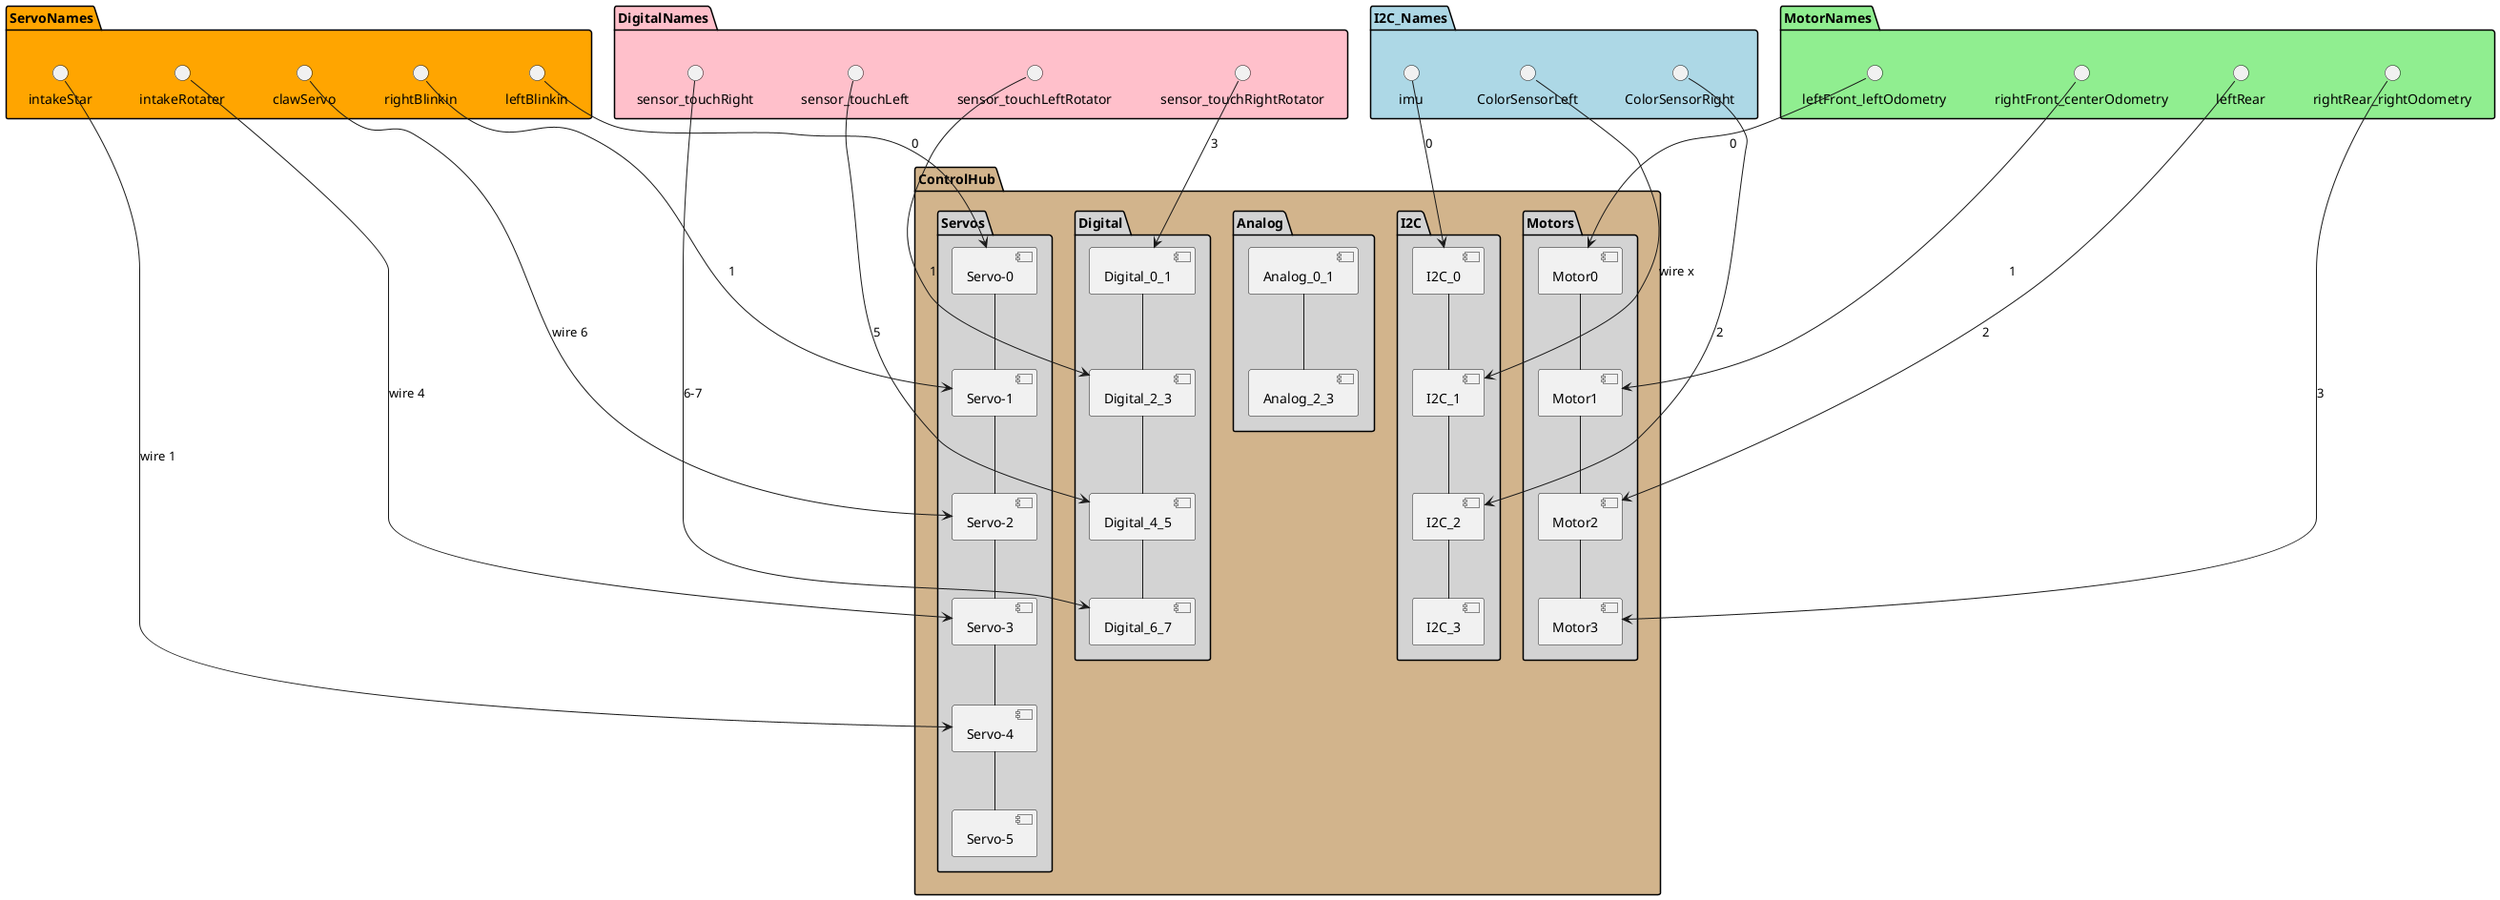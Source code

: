 @startuml


package ControlHub #Tan {
  package Motors #LightGrey {
    [Motor0] -- [Motor1]
    [Motor1] -- [Motor2]
    [Motor2] -- [Motor3]
  }

  package Servos #LightGrey {
   [Servo-0] -- [Servo-1]
   [Servo-1] -- [Servo-2]
   [Servo-2] -- [Servo-3]
   [Servo-3] -- [Servo-4]
   [Servo-4] -- [Servo-5]
  }

  package Analog #LightGrey {
   [Analog_0_1] -- [Analog_2_3]
  }

  package Digital #LightGrey {
   [Digital_0_1] -- [Digital_2_3]
   [Digital_2_3] -- [Digital_4_5]
   [Digital_4_5] -- [Digital_6_7]
  }

  package I2C #LightGrey {
   [I2C_0] -- [I2C_1]
   [I2C_1] -- [I2C_2]
   [I2C_2] -- [I2C_3]

  }
}

package MotorNames #LightGreen {
  () "leftFront_leftOdometry" --> [Motor0] : 0
  () "rightFront_centerOdometry" --> [Motor1] : 1
  () "leftRear" --> [Motor2] : 2
  () "rightRear_rightOdometry" --> [Motor3] : 3
}

package ServoNames #Orange {
  () "leftBlinkin" --> [Servo-0] : 0
  () "rightBlinkin" --> [Servo-1] : 1
  () "clawServo" --> [Servo-2] : wire 6
  () "intakeRotater" --> [Servo-3] : wire 4
  () "intakeStar" --> [Servo-4] : wire 1
}

package DigitalNames #Pink {
  () "sensor_touchRightRotator" --> [Digital_0_1] : 3
  () "sensor_touchLeftRotator" --> [Digital_2_3] : 1
  () "sensor_touchLeft" --> [Digital_4_5] : 5
  () "sensor_touchRight" --> [Digital_6_7] : 6-7
}

package I2C_Names #LightBlue {
  () "imu" --> [I2C_0] : 0
  () "ColorSensorLeft" --> [I2C_1] : wire x
  () "ColorSensorRight" --> [I2C_2] : 2

}

@enduml